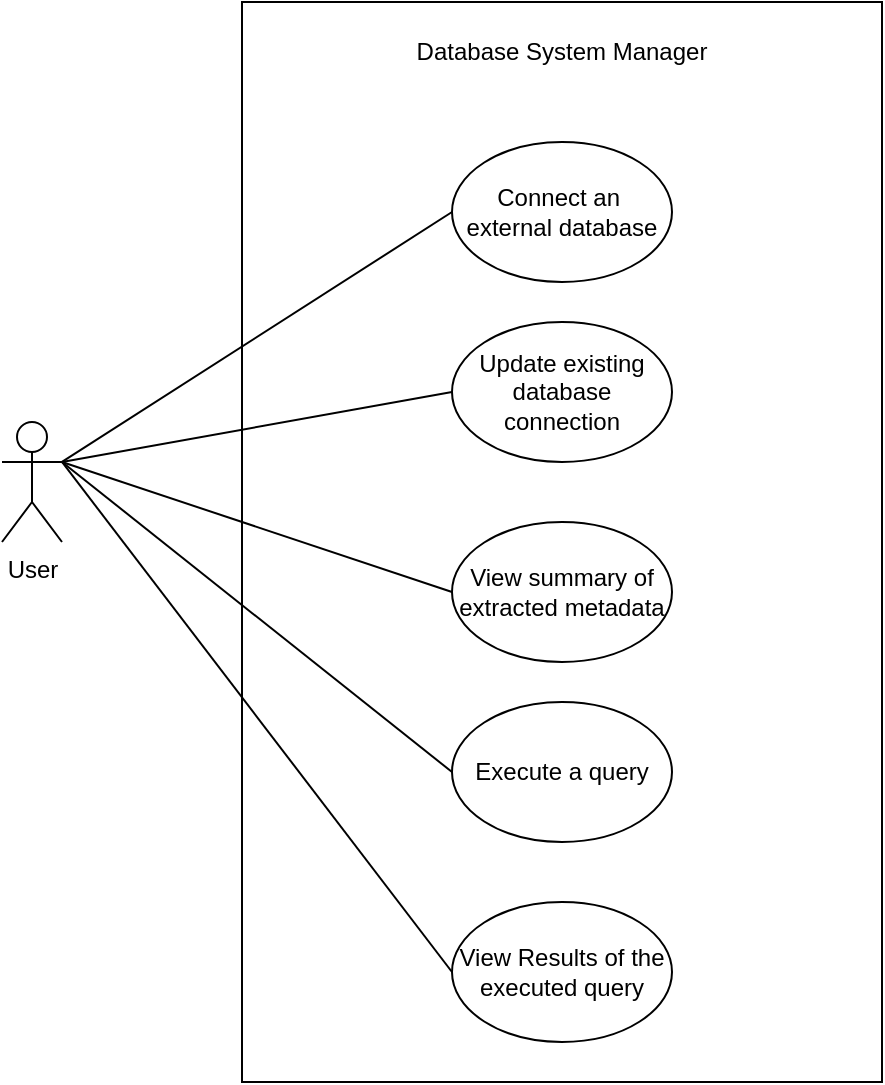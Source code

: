 <mxfile version="24.4.13" type="device">
  <diagram name="Page-1" id="ODTfp_C9MVpimg8yev5f">
    <mxGraphModel dx="1290" dy="557" grid="1" gridSize="10" guides="1" tooltips="1" connect="1" arrows="1" fold="1" page="1" pageScale="1" pageWidth="1100" pageHeight="850" math="0" shadow="0">
      <root>
        <mxCell id="0" />
        <mxCell id="1" parent="0" />
        <mxCell id="6nvxU-jEX23zvmZGZKwC-1" value="" style="rounded=0;whiteSpace=wrap;html=1;" vertex="1" parent="1">
          <mxGeometry x="370" y="120" width="320" height="540" as="geometry" />
        </mxCell>
        <mxCell id="6nvxU-jEX23zvmZGZKwC-2" value="User" style="shape=umlActor;verticalLabelPosition=bottom;verticalAlign=top;html=1;outlineConnect=0;" vertex="1" parent="1">
          <mxGeometry x="250" y="330" width="30" height="60" as="geometry" />
        </mxCell>
        <mxCell id="6nvxU-jEX23zvmZGZKwC-3" value="Connect an&amp;nbsp;&lt;div&gt;external database&lt;/div&gt;" style="ellipse;whiteSpace=wrap;html=1;" vertex="1" parent="1">
          <mxGeometry x="475" y="190" width="110" height="70" as="geometry" />
        </mxCell>
        <mxCell id="6nvxU-jEX23zvmZGZKwC-4" value="Execute a query" style="ellipse;whiteSpace=wrap;html=1;" vertex="1" parent="1">
          <mxGeometry x="475" y="470" width="110" height="70" as="geometry" />
        </mxCell>
        <mxCell id="6nvxU-jEX23zvmZGZKwC-5" value="Update existing database connection" style="ellipse;whiteSpace=wrap;html=1;" vertex="1" parent="1">
          <mxGeometry x="475" y="280" width="110" height="70" as="geometry" />
        </mxCell>
        <mxCell id="6nvxU-jEX23zvmZGZKwC-6" value="" style="endArrow=none;html=1;rounded=0;entryX=0;entryY=0.5;entryDx=0;entryDy=0;exitX=1;exitY=0.333;exitDx=0;exitDy=0;exitPerimeter=0;" edge="1" parent="1" source="6nvxU-jEX23zvmZGZKwC-2" target="6nvxU-jEX23zvmZGZKwC-3">
          <mxGeometry width="50" height="50" relative="1" as="geometry">
            <mxPoint x="280" y="280" as="sourcePoint" />
            <mxPoint x="570" y="380" as="targetPoint" />
          </mxGeometry>
        </mxCell>
        <mxCell id="6nvxU-jEX23zvmZGZKwC-7" value="" style="endArrow=none;html=1;rounded=0;entryX=0;entryY=0.5;entryDx=0;entryDy=0;exitX=1;exitY=0.333;exitDx=0;exitDy=0;exitPerimeter=0;" edge="1" parent="1" source="6nvxU-jEX23zvmZGZKwC-2" target="6nvxU-jEX23zvmZGZKwC-5">
          <mxGeometry width="50" height="50" relative="1" as="geometry">
            <mxPoint x="280" y="280" as="sourcePoint" />
            <mxPoint x="440" y="245" as="targetPoint" />
          </mxGeometry>
        </mxCell>
        <mxCell id="6nvxU-jEX23zvmZGZKwC-8" value="" style="endArrow=none;html=1;rounded=0;exitX=1;exitY=0.333;exitDx=0;exitDy=0;exitPerimeter=0;entryX=0;entryY=0.5;entryDx=0;entryDy=0;" edge="1" parent="1" source="6nvxU-jEX23zvmZGZKwC-2" target="6nvxU-jEX23zvmZGZKwC-4">
          <mxGeometry width="50" height="50" relative="1" as="geometry">
            <mxPoint x="520" y="540" as="sourcePoint" />
            <mxPoint x="570" y="490" as="targetPoint" />
          </mxGeometry>
        </mxCell>
        <mxCell id="6nvxU-jEX23zvmZGZKwC-9" value="Database System Manager" style="text;html=1;align=center;verticalAlign=middle;whiteSpace=wrap;rounded=0;" vertex="1" parent="1">
          <mxGeometry x="445" y="130" width="170" height="30" as="geometry" />
        </mxCell>
        <mxCell id="6nvxU-jEX23zvmZGZKwC-16" value="View Results of the executed query" style="ellipse;whiteSpace=wrap;html=1;" vertex="1" parent="1">
          <mxGeometry x="475" y="570" width="110" height="70" as="geometry" />
        </mxCell>
        <mxCell id="6nvxU-jEX23zvmZGZKwC-17" value="View summary of extracted metadata" style="ellipse;whiteSpace=wrap;html=1;" vertex="1" parent="1">
          <mxGeometry x="475" y="380" width="110" height="70" as="geometry" />
        </mxCell>
        <mxCell id="6nvxU-jEX23zvmZGZKwC-18" value="" style="endArrow=none;html=1;rounded=0;exitX=1;exitY=0.333;exitDx=0;exitDy=0;exitPerimeter=0;entryX=0;entryY=0.5;entryDx=0;entryDy=0;" edge="1" parent="1" source="6nvxU-jEX23zvmZGZKwC-2" target="6nvxU-jEX23zvmZGZKwC-17">
          <mxGeometry width="50" height="50" relative="1" as="geometry">
            <mxPoint x="290" y="360" as="sourcePoint" />
            <mxPoint x="490" y="495" as="targetPoint" />
          </mxGeometry>
        </mxCell>
        <mxCell id="6nvxU-jEX23zvmZGZKwC-19" value="" style="endArrow=none;html=1;rounded=0;exitX=1;exitY=0.333;exitDx=0;exitDy=0;exitPerimeter=0;entryX=0;entryY=0.5;entryDx=0;entryDy=0;" edge="1" parent="1" source="6nvxU-jEX23zvmZGZKwC-2" target="6nvxU-jEX23zvmZGZKwC-16">
          <mxGeometry width="50" height="50" relative="1" as="geometry">
            <mxPoint x="300" y="370" as="sourcePoint" />
            <mxPoint x="500" y="505" as="targetPoint" />
          </mxGeometry>
        </mxCell>
      </root>
    </mxGraphModel>
  </diagram>
</mxfile>
